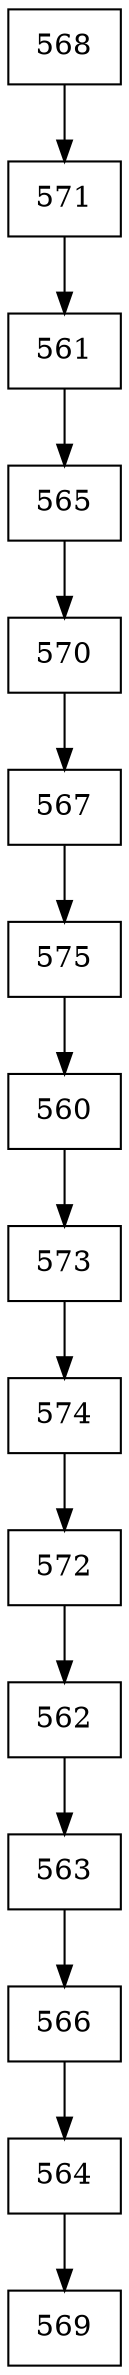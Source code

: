 digraph G {
  node [shape=record];
  node0 [label="{568}"];
  node0 -> node1;
  node1 [label="{571}"];
  node1 -> node2;
  node2 [label="{561}"];
  node2 -> node3;
  node3 [label="{565}"];
  node3 -> node4;
  node4 [label="{570}"];
  node4 -> node5;
  node5 [label="{567}"];
  node5 -> node6;
  node6 [label="{575}"];
  node6 -> node7;
  node7 [label="{560}"];
  node7 -> node8;
  node8 [label="{573}"];
  node8 -> node9;
  node9 [label="{574}"];
  node9 -> node10;
  node10 [label="{572}"];
  node10 -> node11;
  node11 [label="{562}"];
  node11 -> node12;
  node12 [label="{563}"];
  node12 -> node13;
  node13 [label="{566}"];
  node13 -> node14;
  node14 [label="{564}"];
  node14 -> node15;
  node15 [label="{569}"];
}
